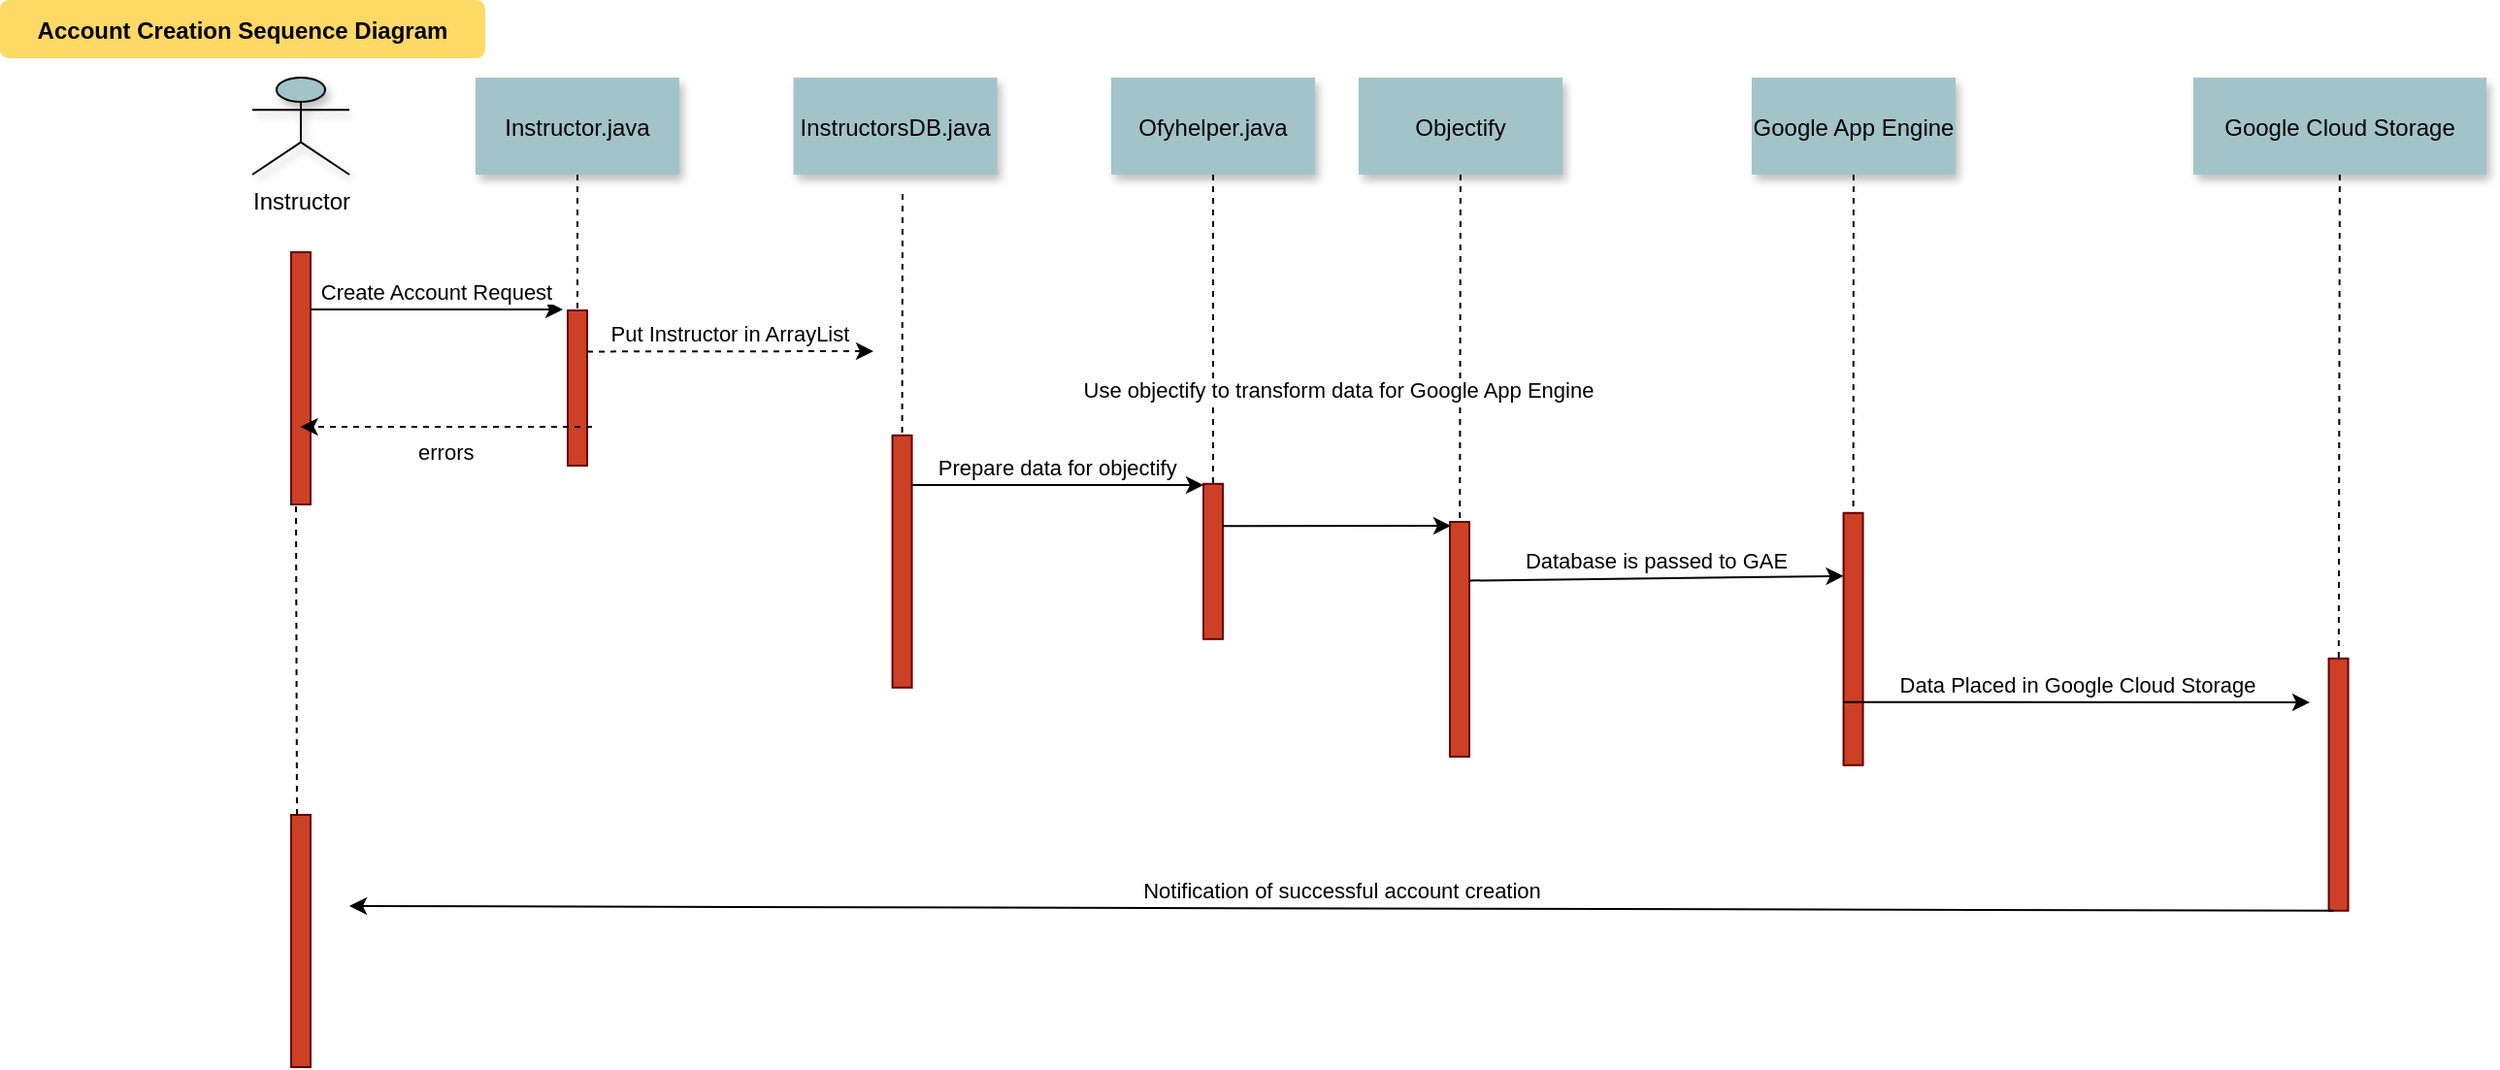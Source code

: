 <mxfile version="10.4.0" type="google"><diagram name="Page-1" id="9361dd3d-8414-5efd-6122-117bd74ce7a7"><mxGraphModel dx="1130" dy="638" grid="1" gridSize="10" guides="1" tooltips="1" connect="1" arrows="1" fold="1" page="0" pageScale="1.5" pageWidth="826" pageHeight="1169" background="#ffffff" math="0" shadow="0"><root><mxCell id="0"/><mxCell id="1" parent="0"/><mxCell id="2" value="" style="fillColor=#CC4125;strokeColor=#660000" parent="1" vertex="1"><mxGeometry x="200" y="150" width="10" height="130" as="geometry"/></mxCell><mxCell id="4" value="Instructor" style="shape=umlActor;verticalLabelPosition=bottom;labelBackgroundColor=#ffffff;verticalAlign=top;html=1;outlineConnect=0;shadow=1;fontFamily=Helvetica;fontSize=12;fontColor=#000000;align=center;fillColor=#A2C4C9;" parent="1" vertex="1"><mxGeometry x="180" y="60" width="50" height="50" as="geometry"/></mxCell><mxCell id="6" value="" style="fillColor=#CC4125;strokeColor=#660000" parent="1" vertex="1"><mxGeometry x="342.5" y="180" width="10" height="80" as="geometry"/></mxCell><mxCell id="7" value="Instructor.java" style="shadow=1;fillColor=#A2C4C9;strokeColor=none" parent="1" vertex="1"><mxGeometry x="295" y="60" width="105" height="50" as="geometry"/></mxCell><mxCell id="8" value="" style="edgeStyle=none;endArrow=none;dashed=1" parent="1" source="7" target="6" edge="1"><mxGeometry x="272.335" y="165" width="100" height="100" as="geometry"><mxPoint x="347.259" y="110" as="sourcePoint"/><mxPoint x="347.576" y="165" as="targetPoint"/></mxGeometry></mxCell><mxCell id="9" value="Create Account Request" style="edgeStyle=none;verticalLabelPosition=top;verticalAlign=bottom" parent="1" edge="1"><mxGeometry x="220" y="92" width="100" height="100" as="geometry"><mxPoint x="210" y="179.5" as="sourcePoint"/><mxPoint x="340" y="179.5" as="targetPoint"/></mxGeometry></mxCell><mxCell id="13" value="Put Instructor in ArrayList" style="edgeStyle=none;verticalLabelPosition=top;verticalAlign=bottom;dashed=1" parent="1" edge="1"><mxGeometry x="385.455" y="113.916" width="100" height="100" as="geometry"><mxPoint x="352.5" y="201.206" as="sourcePoint"/><mxPoint x="500" y="201" as="targetPoint"/></mxGeometry></mxCell><mxCell id="15" value="InstructorsDB.java" style="shadow=1;fillColor=#A2C4C9;strokeColor=none" parent="1" vertex="1"><mxGeometry x="458.784" y="60.0" width="105" height="50" as="geometry"/></mxCell><mxCell id="17" value="" style="fillColor=#CC4125;strokeColor=#660000" parent="1" vertex="1"><mxGeometry x="509.784" y="244.394" width="10" height="130" as="geometry"/></mxCell><mxCell id="21" value="" style="fillColor=#CC4125;strokeColor=#660000" parent="1" vertex="1"><mxGeometry x="670" y="269.394" width="10" height="80" as="geometry"/></mxCell><mxCell id="22" value="Ofyhelper.java" style="shadow=1;fillColor=#A2C4C9;strokeColor=none" parent="1" vertex="1"><mxGeometry x="622.5" y="60" width="105" height="50" as="geometry"/></mxCell><mxCell id="23" value="" style="edgeStyle=none;endArrow=none;dashed=1" parent="1" source="22" target="21" edge="1"><mxGeometry x="614.488" y="175.0" width="100" height="100" as="geometry"><mxPoint x="674.653" y="110" as="sourcePoint"/><mxPoint x="674.653" y="260" as="targetPoint"/></mxGeometry></mxCell><mxCell id="24" value="Objectify" style="shadow=1;fillColor=#A2C4C9;strokeColor=none" parent="1" vertex="1"><mxGeometry x="750" y="60" width="105" height="50" as="geometry"/></mxCell><mxCell id="25" value="" style="edgeStyle=none;endArrow=none;dashed=1" parent="1" source="24" target="26" edge="1"><mxGeometry x="727.335" y="165" width="100" height="100" as="geometry"><mxPoint x="802.259" y="110" as="sourcePoint"/><mxPoint x="802.576" y="165" as="targetPoint"/></mxGeometry></mxCell><mxCell id="26" value="" style="fillColor=#CC4125;strokeColor=#660000" parent="1" vertex="1"><mxGeometry x="797" y="289" width="10" height="121" as="geometry"/></mxCell><mxCell id="27" value="Prepare data for objectify" style="edgeStyle=elbowEdgeStyle;elbow=vertical;verticalLabelPosition=top;verticalAlign=bottom" parent="1" source="17" target="21" edge="1"><mxGeometry x="540" y="270" width="100" height="100" as="geometry"><mxPoint x="540" y="370" as="sourcePoint"/><mxPoint x="640" y="270" as="targetPoint"/><Array as="points"><mxPoint x="590" y="270"/></Array></mxGeometry></mxCell><mxCell id="30" value="Google App Engine" style="shadow=1;fillColor=#A2C4C9;strokeColor=none" parent="1" vertex="1"><mxGeometry x="952.5" y="60" width="105" height="50" as="geometry"/></mxCell><mxCell id="34" value="Use objectify to transform data for Google App Engine" style="edgeStyle=elbowEdgeStyle;elbow=vertical;verticalLabelPosition=top;verticalAlign=bottom;" parent="1" edge="1"><mxGeometry width="100" height="100" as="geometry"><mxPoint x="680" y="291.13" as="sourcePoint"/><mxPoint x="797.5" y="291.13" as="targetPoint"/><Array as="points"/><mxPoint x="1" y="-61" as="offset"/></mxGeometry></mxCell><mxCell id="64" value="Google Cloud Storage" style="shadow=1;fillColor=#A2C4C9;strokeColor=none" parent="1" vertex="1"><mxGeometry x="1180" y="60" width="151" height="50" as="geometry"/></mxCell><mxCell id="71" value="Account Creation Sequence Diagram" style="rounded=1;fontStyle=1;fillColor=#FFD966;strokeColor=none" parent="1" vertex="1"><mxGeometry x="50" y="20" width="250" height="30" as="geometry"/></mxCell><mxCell id="vyAwsVLqmC4y3asxko1r-94" value="Database is passed to GAE" style="endArrow=classic;html=1;exitX=1;exitY=0.25;exitDx=0;exitDy=0;entryX=0;entryY=0.25;entryDx=0;entryDy=0;fontSize=11;horizontal=1;labelPosition=center;verticalLabelPosition=top;align=center;verticalAlign=bottom;" edge="1" parent="1" source="26" target="vyAwsVLqmC4y3asxko1r-95"><mxGeometry width="50" height="50" relative="1" as="geometry"><mxPoint x="860" y="330" as="sourcePoint"/><mxPoint x="744.708" y="10" as="targetPoint"/></mxGeometry></mxCell><mxCell id="vyAwsVLqmC4y3asxko1r-95" value="" style="fillColor=#CC4125;strokeColor=#660000" vertex="1" parent="1"><mxGeometry x="999.784" y="284.394" width="10" height="130" as="geometry"/></mxCell><mxCell id="vyAwsVLqmC4y3asxko1r-96" value="" style="edgeStyle=none;endArrow=none;dashed=1" edge="1" parent="1" source="30" target="vyAwsVLqmC4y3asxko1r-95"><mxGeometry x="956.571" y="205" width="100" height="100" as="geometry"><mxPoint x="1005" y="110" as="sourcePoint"/><mxPoint x="1005" y="468.333" as="targetPoint"/></mxGeometry></mxCell><mxCell id="vyAwsVLqmC4y3asxko1r-98" value="Data Placed in Google Cloud Storage" style="endArrow=classic;html=1;fontSize=11;exitX=0;exitY=0.75;exitDx=0;exitDy=0;labelPosition=center;verticalLabelPosition=top;align=center;verticalAlign=bottom;" edge="1" parent="1" source="vyAwsVLqmC4y3asxko1r-95"><mxGeometry width="50" height="50" relative="1" as="geometry"><mxPoint x="1030" y="370" as="sourcePoint"/><mxPoint x="1240" y="382" as="targetPoint"/></mxGeometry></mxCell><mxCell id="vyAwsVLqmC4y3asxko1r-99" value="" style="fillColor=#CC4125;strokeColor=#660000" vertex="1" parent="1"><mxGeometry x="1249.784" y="359.394" width="10" height="130" as="geometry"/></mxCell><mxCell id="vyAwsVLqmC4y3asxko1r-100" value="" style="edgeStyle=none;endArrow=none;dashed=1" edge="1" parent="1" source="64" target="vyAwsVLqmC4y3asxko1r-99"><mxGeometry x="1174.071" y="210" width="100" height="100" as="geometry"><mxPoint x="1250.345" y="110" as="sourcePoint"/><mxPoint x="1256" y="520" as="targetPoint"/></mxGeometry></mxCell><mxCell id="vyAwsVLqmC4y3asxko1r-101" value="errors" style="edgeStyle=elbowEdgeStyle;elbow=vertical;dashed=1;verticalLabelPosition=bottom;verticalAlign=top" edge="1" parent="1"><mxGeometry x="235" y="172" width="100" height="100" as="geometry"><mxPoint x="355" y="240" as="sourcePoint"/><mxPoint x="204.784" y="240" as="targetPoint"/><Array as="points"><mxPoint x="278" y="240"/></Array></mxGeometry></mxCell><mxCell id="vyAwsVLqmC4y3asxko1r-103" value="" style="fillColor=#CC4125;strokeColor=#660000" vertex="1" parent="1"><mxGeometry x="200" y="440" width="10" height="130" as="geometry"/></mxCell><mxCell id="vyAwsVLqmC4y3asxko1r-105" value="Notification of successful account creation" style="endArrow=classic;html=1;fontSize=11;exitX=0.25;exitY=1;exitDx=0;exitDy=0;labelPosition=center;verticalLabelPosition=top;align=center;verticalAlign=bottom;" edge="1" parent="1" source="vyAwsVLqmC4y3asxko1r-99"><mxGeometry width="50" height="50" relative="1" as="geometry"><mxPoint x="680" y="490" as="sourcePoint"/><mxPoint x="230" y="487" as="targetPoint"/></mxGeometry></mxCell><mxCell id="vyAwsVLqmC4y3asxko1r-106" value="" style="endArrow=none;dashed=1;html=1;fontSize=11;entryX=0.25;entryY=1;entryDx=0;entryDy=0;" edge="1" parent="1" target="2"><mxGeometry width="50" height="50" relative="1" as="geometry"><mxPoint x="203" y="440" as="sourcePoint"/><mxPoint x="220" y="590" as="targetPoint"/></mxGeometry></mxCell><mxCell id="vyAwsVLqmC4y3asxko1r-107" value="" style="endArrow=none;dashed=1;html=1;fontSize=11;entryX=0.5;entryY=0;entryDx=0;entryDy=0;" edge="1" parent="1" target="17"><mxGeometry width="50" height="50" relative="1" as="geometry"><mxPoint x="515" y="120" as="sourcePoint"/><mxPoint x="470" y="310" as="targetPoint"/></mxGeometry></mxCell></root></mxGraphModel></diagram></mxfile>